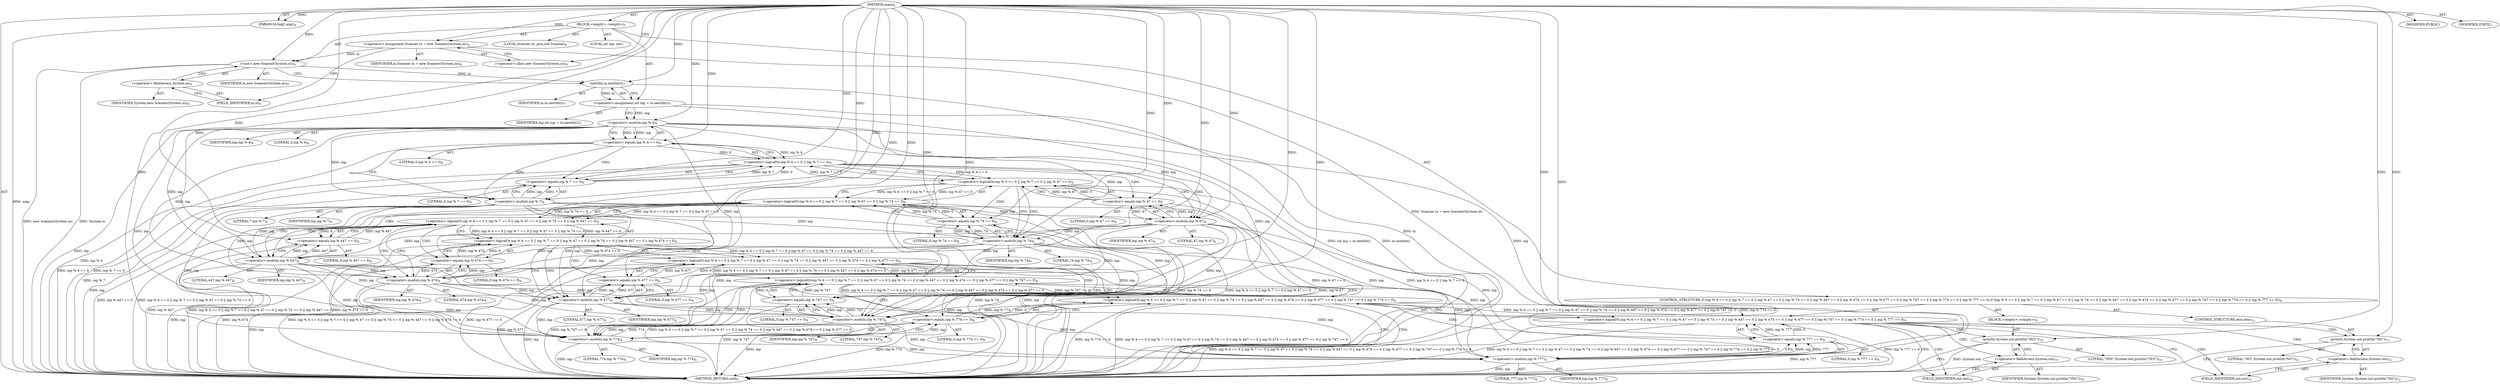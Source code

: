 digraph "main" {  
"19" [label = <(METHOD,main)<SUB>4</SUB>> ]
"20" [label = <(PARAM,String[] args)<SUB>4</SUB>> ]
"21" [label = <(BLOCK,&lt;empty&gt;,&lt;empty&gt;)<SUB>5</SUB>> ]
"4" [label = <(LOCAL,Scanner in: java.util.Scanner)<SUB>6</SUB>> ]
"22" [label = <(&lt;operator&gt;.assignment,Scanner in = new Scanner(System.in))<SUB>6</SUB>> ]
"23" [label = <(IDENTIFIER,in,Scanner in = new Scanner(System.in))<SUB>6</SUB>> ]
"24" [label = <(&lt;operator&gt;.alloc,new Scanner(System.in))<SUB>6</SUB>> ]
"25" [label = <(&lt;init&gt;,new Scanner(System.in))<SUB>6</SUB>> ]
"3" [label = <(IDENTIFIER,in,new Scanner(System.in))<SUB>6</SUB>> ]
"26" [label = <(&lt;operator&gt;.fieldAccess,System.in)<SUB>6</SUB>> ]
"27" [label = <(IDENTIFIER,System,new Scanner(System.in))<SUB>6</SUB>> ]
"28" [label = <(FIELD_IDENTIFIER,in,in)<SUB>6</SUB>> ]
"29" [label = <(LOCAL,int inp: int)<SUB>7</SUB>> ]
"30" [label = <(&lt;operator&gt;.assignment,int inp = in.nextInt())<SUB>7</SUB>> ]
"31" [label = <(IDENTIFIER,inp,int inp = in.nextInt())<SUB>7</SUB>> ]
"32" [label = <(nextInt,in.nextInt())<SUB>7</SUB>> ]
"33" [label = <(IDENTIFIER,in,in.nextInt())<SUB>7</SUB>> ]
"34" [label = <(CONTROL_STRUCTURE,if (inp % 4 == 0 || inp % 7 == 0 || inp % 47 == 0 || inp % 74 == 0 || inp % 447 == 0 || inp % 474 == 0 || inp % 477 == 0 || inp % 747 == 0 || inp % 774 == 0 || inp % 777 == 0),if (inp % 4 == 0 || inp % 7 == 0 || inp % 47 == 0 || inp % 74 == 0 || inp % 447 == 0 || inp % 474 == 0 || inp % 477 == 0 || inp % 747 == 0 || inp % 774 == 0 || inp % 777 == 0))<SUB>8</SUB>> ]
"35" [label = <(&lt;operator&gt;.logicalOr,inp % 4 == 0 || inp % 7 == 0 || inp % 47 == 0 || inp % 74 == 0 || inp % 447 == 0 || inp % 474 == 0 || inp % 477 == 0 || inp % 747 == 0 || inp % 774 == 0 || inp % 777 == 0)<SUB>8</SUB>> ]
"36" [label = <(&lt;operator&gt;.logicalOr,inp % 4 == 0 || inp % 7 == 0 || inp % 47 == 0 || inp % 74 == 0 || inp % 447 == 0 || inp % 474 == 0 || inp % 477 == 0 || inp % 747 == 0 || inp % 774 == 0)<SUB>8</SUB>> ]
"37" [label = <(&lt;operator&gt;.logicalOr,inp % 4 == 0 || inp % 7 == 0 || inp % 47 == 0 || inp % 74 == 0 || inp % 447 == 0 || inp % 474 == 0 || inp % 477 == 0 || inp % 747 == 0)<SUB>8</SUB>> ]
"38" [label = <(&lt;operator&gt;.logicalOr,inp % 4 == 0 || inp % 7 == 0 || inp % 47 == 0 || inp % 74 == 0 || inp % 447 == 0 || inp % 474 == 0 || inp % 477 == 0)<SUB>8</SUB>> ]
"39" [label = <(&lt;operator&gt;.logicalOr,inp % 4 == 0 || inp % 7 == 0 || inp % 47 == 0 || inp % 74 == 0 || inp % 447 == 0 || inp % 474 == 0)<SUB>8</SUB>> ]
"40" [label = <(&lt;operator&gt;.logicalOr,inp % 4 == 0 || inp % 7 == 0 || inp % 47 == 0 || inp % 74 == 0 || inp % 447 == 0)<SUB>8</SUB>> ]
"41" [label = <(&lt;operator&gt;.logicalOr,inp % 4 == 0 || inp % 7 == 0 || inp % 47 == 0 || inp % 74 == 0)<SUB>8</SUB>> ]
"42" [label = <(&lt;operator&gt;.logicalOr,inp % 4 == 0 || inp % 7 == 0 || inp % 47 == 0)<SUB>8</SUB>> ]
"43" [label = <(&lt;operator&gt;.logicalOr,inp % 4 == 0 || inp % 7 == 0)<SUB>8</SUB>> ]
"44" [label = <(&lt;operator&gt;.equals,inp % 4 == 0)<SUB>8</SUB>> ]
"45" [label = <(&lt;operator&gt;.modulo,inp % 4)<SUB>8</SUB>> ]
"46" [label = <(IDENTIFIER,inp,inp % 4)<SUB>8</SUB>> ]
"47" [label = <(LITERAL,4,inp % 4)<SUB>8</SUB>> ]
"48" [label = <(LITERAL,0,inp % 4 == 0)<SUB>8</SUB>> ]
"49" [label = <(&lt;operator&gt;.equals,inp % 7 == 0)<SUB>8</SUB>> ]
"50" [label = <(&lt;operator&gt;.modulo,inp % 7)<SUB>8</SUB>> ]
"51" [label = <(IDENTIFIER,inp,inp % 7)<SUB>8</SUB>> ]
"52" [label = <(LITERAL,7,inp % 7)<SUB>8</SUB>> ]
"53" [label = <(LITERAL,0,inp % 7 == 0)<SUB>8</SUB>> ]
"54" [label = <(&lt;operator&gt;.equals,inp % 47 == 0)<SUB>8</SUB>> ]
"55" [label = <(&lt;operator&gt;.modulo,inp % 47)<SUB>8</SUB>> ]
"56" [label = <(IDENTIFIER,inp,inp % 47)<SUB>8</SUB>> ]
"57" [label = <(LITERAL,47,inp % 47)<SUB>8</SUB>> ]
"58" [label = <(LITERAL,0,inp % 47 == 0)<SUB>8</SUB>> ]
"59" [label = <(&lt;operator&gt;.equals,inp % 74 == 0)<SUB>8</SUB>> ]
"60" [label = <(&lt;operator&gt;.modulo,inp % 74)<SUB>8</SUB>> ]
"61" [label = <(IDENTIFIER,inp,inp % 74)<SUB>8</SUB>> ]
"62" [label = <(LITERAL,74,inp % 74)<SUB>8</SUB>> ]
"63" [label = <(LITERAL,0,inp % 74 == 0)<SUB>8</SUB>> ]
"64" [label = <(&lt;operator&gt;.equals,inp % 447 == 0)<SUB>8</SUB>> ]
"65" [label = <(&lt;operator&gt;.modulo,inp % 447)<SUB>8</SUB>> ]
"66" [label = <(IDENTIFIER,inp,inp % 447)<SUB>8</SUB>> ]
"67" [label = <(LITERAL,447,inp % 447)<SUB>8</SUB>> ]
"68" [label = <(LITERAL,0,inp % 447 == 0)<SUB>8</SUB>> ]
"69" [label = <(&lt;operator&gt;.equals,inp % 474 == 0)<SUB>8</SUB>> ]
"70" [label = <(&lt;operator&gt;.modulo,inp % 474)<SUB>8</SUB>> ]
"71" [label = <(IDENTIFIER,inp,inp % 474)<SUB>8</SUB>> ]
"72" [label = <(LITERAL,474,inp % 474)<SUB>8</SUB>> ]
"73" [label = <(LITERAL,0,inp % 474 == 0)<SUB>8</SUB>> ]
"74" [label = <(&lt;operator&gt;.equals,inp % 477 == 0)<SUB>8</SUB>> ]
"75" [label = <(&lt;operator&gt;.modulo,inp % 477)<SUB>8</SUB>> ]
"76" [label = <(IDENTIFIER,inp,inp % 477)<SUB>8</SUB>> ]
"77" [label = <(LITERAL,477,inp % 477)<SUB>8</SUB>> ]
"78" [label = <(LITERAL,0,inp % 477 == 0)<SUB>8</SUB>> ]
"79" [label = <(&lt;operator&gt;.equals,inp % 747 == 0)<SUB>8</SUB>> ]
"80" [label = <(&lt;operator&gt;.modulo,inp % 747)<SUB>8</SUB>> ]
"81" [label = <(IDENTIFIER,inp,inp % 747)<SUB>8</SUB>> ]
"82" [label = <(LITERAL,747,inp % 747)<SUB>8</SUB>> ]
"83" [label = <(LITERAL,0,inp % 747 == 0)<SUB>8</SUB>> ]
"84" [label = <(&lt;operator&gt;.equals,inp % 774 == 0)<SUB>8</SUB>> ]
"85" [label = <(&lt;operator&gt;.modulo,inp % 774)<SUB>8</SUB>> ]
"86" [label = <(IDENTIFIER,inp,inp % 774)<SUB>8</SUB>> ]
"87" [label = <(LITERAL,774,inp % 774)<SUB>8</SUB>> ]
"88" [label = <(LITERAL,0,inp % 774 == 0)<SUB>8</SUB>> ]
"89" [label = <(&lt;operator&gt;.equals,inp % 777 == 0)<SUB>8</SUB>> ]
"90" [label = <(&lt;operator&gt;.modulo,inp % 777)<SUB>8</SUB>> ]
"91" [label = <(IDENTIFIER,inp,inp % 777)<SUB>8</SUB>> ]
"92" [label = <(LITERAL,777,inp % 777)<SUB>8</SUB>> ]
"93" [label = <(LITERAL,0,inp % 777 == 0)<SUB>8</SUB>> ]
"94" [label = <(BLOCK,&lt;empty&gt;,&lt;empty&gt;)<SUB>9</SUB>> ]
"95" [label = <(println,System.out.println(&quot;YES&quot;))<SUB>10</SUB>> ]
"96" [label = <(&lt;operator&gt;.fieldAccess,System.out)<SUB>10</SUB>> ]
"97" [label = <(IDENTIFIER,System,System.out.println(&quot;YES&quot;))<SUB>10</SUB>> ]
"98" [label = <(FIELD_IDENTIFIER,out,out)<SUB>10</SUB>> ]
"99" [label = <(LITERAL,&quot;YES&quot;,System.out.println(&quot;YES&quot;))<SUB>10</SUB>> ]
"100" [label = <(CONTROL_STRUCTURE,else,else)<SUB>12</SUB>> ]
"101" [label = <(println,System.out.println(&quot;NO&quot;))<SUB>12</SUB>> ]
"102" [label = <(&lt;operator&gt;.fieldAccess,System.out)<SUB>12</SUB>> ]
"103" [label = <(IDENTIFIER,System,System.out.println(&quot;NO&quot;))<SUB>12</SUB>> ]
"104" [label = <(FIELD_IDENTIFIER,out,out)<SUB>12</SUB>> ]
"105" [label = <(LITERAL,&quot;NO&quot;,System.out.println(&quot;NO&quot;))<SUB>12</SUB>> ]
"106" [label = <(MODIFIER,PUBLIC)> ]
"107" [label = <(MODIFIER,STATIC)> ]
"108" [label = <(METHOD_RETURN,void)<SUB>4</SUB>> ]
  "19" -> "20"  [ label = "AST: "] 
  "19" -> "21"  [ label = "AST: "] 
  "19" -> "106"  [ label = "AST: "] 
  "19" -> "107"  [ label = "AST: "] 
  "19" -> "108"  [ label = "AST: "] 
  "21" -> "4"  [ label = "AST: "] 
  "21" -> "22"  [ label = "AST: "] 
  "21" -> "25"  [ label = "AST: "] 
  "21" -> "29"  [ label = "AST: "] 
  "21" -> "30"  [ label = "AST: "] 
  "21" -> "34"  [ label = "AST: "] 
  "22" -> "23"  [ label = "AST: "] 
  "22" -> "24"  [ label = "AST: "] 
  "25" -> "3"  [ label = "AST: "] 
  "25" -> "26"  [ label = "AST: "] 
  "26" -> "27"  [ label = "AST: "] 
  "26" -> "28"  [ label = "AST: "] 
  "30" -> "31"  [ label = "AST: "] 
  "30" -> "32"  [ label = "AST: "] 
  "32" -> "33"  [ label = "AST: "] 
  "34" -> "35"  [ label = "AST: "] 
  "34" -> "94"  [ label = "AST: "] 
  "34" -> "100"  [ label = "AST: "] 
  "35" -> "36"  [ label = "AST: "] 
  "35" -> "89"  [ label = "AST: "] 
  "36" -> "37"  [ label = "AST: "] 
  "36" -> "84"  [ label = "AST: "] 
  "37" -> "38"  [ label = "AST: "] 
  "37" -> "79"  [ label = "AST: "] 
  "38" -> "39"  [ label = "AST: "] 
  "38" -> "74"  [ label = "AST: "] 
  "39" -> "40"  [ label = "AST: "] 
  "39" -> "69"  [ label = "AST: "] 
  "40" -> "41"  [ label = "AST: "] 
  "40" -> "64"  [ label = "AST: "] 
  "41" -> "42"  [ label = "AST: "] 
  "41" -> "59"  [ label = "AST: "] 
  "42" -> "43"  [ label = "AST: "] 
  "42" -> "54"  [ label = "AST: "] 
  "43" -> "44"  [ label = "AST: "] 
  "43" -> "49"  [ label = "AST: "] 
  "44" -> "45"  [ label = "AST: "] 
  "44" -> "48"  [ label = "AST: "] 
  "45" -> "46"  [ label = "AST: "] 
  "45" -> "47"  [ label = "AST: "] 
  "49" -> "50"  [ label = "AST: "] 
  "49" -> "53"  [ label = "AST: "] 
  "50" -> "51"  [ label = "AST: "] 
  "50" -> "52"  [ label = "AST: "] 
  "54" -> "55"  [ label = "AST: "] 
  "54" -> "58"  [ label = "AST: "] 
  "55" -> "56"  [ label = "AST: "] 
  "55" -> "57"  [ label = "AST: "] 
  "59" -> "60"  [ label = "AST: "] 
  "59" -> "63"  [ label = "AST: "] 
  "60" -> "61"  [ label = "AST: "] 
  "60" -> "62"  [ label = "AST: "] 
  "64" -> "65"  [ label = "AST: "] 
  "64" -> "68"  [ label = "AST: "] 
  "65" -> "66"  [ label = "AST: "] 
  "65" -> "67"  [ label = "AST: "] 
  "69" -> "70"  [ label = "AST: "] 
  "69" -> "73"  [ label = "AST: "] 
  "70" -> "71"  [ label = "AST: "] 
  "70" -> "72"  [ label = "AST: "] 
  "74" -> "75"  [ label = "AST: "] 
  "74" -> "78"  [ label = "AST: "] 
  "75" -> "76"  [ label = "AST: "] 
  "75" -> "77"  [ label = "AST: "] 
  "79" -> "80"  [ label = "AST: "] 
  "79" -> "83"  [ label = "AST: "] 
  "80" -> "81"  [ label = "AST: "] 
  "80" -> "82"  [ label = "AST: "] 
  "84" -> "85"  [ label = "AST: "] 
  "84" -> "88"  [ label = "AST: "] 
  "85" -> "86"  [ label = "AST: "] 
  "85" -> "87"  [ label = "AST: "] 
  "89" -> "90"  [ label = "AST: "] 
  "89" -> "93"  [ label = "AST: "] 
  "90" -> "91"  [ label = "AST: "] 
  "90" -> "92"  [ label = "AST: "] 
  "94" -> "95"  [ label = "AST: "] 
  "95" -> "96"  [ label = "AST: "] 
  "95" -> "99"  [ label = "AST: "] 
  "96" -> "97"  [ label = "AST: "] 
  "96" -> "98"  [ label = "AST: "] 
  "100" -> "101"  [ label = "AST: "] 
  "101" -> "102"  [ label = "AST: "] 
  "101" -> "105"  [ label = "AST: "] 
  "102" -> "103"  [ label = "AST: "] 
  "102" -> "104"  [ label = "AST: "] 
  "22" -> "28"  [ label = "CFG: "] 
  "25" -> "32"  [ label = "CFG: "] 
  "30" -> "45"  [ label = "CFG: "] 
  "24" -> "22"  [ label = "CFG: "] 
  "26" -> "25"  [ label = "CFG: "] 
  "32" -> "30"  [ label = "CFG: "] 
  "35" -> "98"  [ label = "CFG: "] 
  "35" -> "104"  [ label = "CFG: "] 
  "28" -> "26"  [ label = "CFG: "] 
  "36" -> "35"  [ label = "CFG: "] 
  "36" -> "90"  [ label = "CFG: "] 
  "89" -> "35"  [ label = "CFG: "] 
  "95" -> "108"  [ label = "CFG: "] 
  "101" -> "108"  [ label = "CFG: "] 
  "37" -> "36"  [ label = "CFG: "] 
  "37" -> "85"  [ label = "CFG: "] 
  "84" -> "36"  [ label = "CFG: "] 
  "90" -> "89"  [ label = "CFG: "] 
  "96" -> "95"  [ label = "CFG: "] 
  "102" -> "101"  [ label = "CFG: "] 
  "38" -> "37"  [ label = "CFG: "] 
  "38" -> "80"  [ label = "CFG: "] 
  "79" -> "37"  [ label = "CFG: "] 
  "85" -> "84"  [ label = "CFG: "] 
  "98" -> "96"  [ label = "CFG: "] 
  "104" -> "102"  [ label = "CFG: "] 
  "39" -> "38"  [ label = "CFG: "] 
  "39" -> "75"  [ label = "CFG: "] 
  "74" -> "38"  [ label = "CFG: "] 
  "80" -> "79"  [ label = "CFG: "] 
  "40" -> "39"  [ label = "CFG: "] 
  "40" -> "70"  [ label = "CFG: "] 
  "69" -> "39"  [ label = "CFG: "] 
  "75" -> "74"  [ label = "CFG: "] 
  "41" -> "40"  [ label = "CFG: "] 
  "41" -> "65"  [ label = "CFG: "] 
  "64" -> "40"  [ label = "CFG: "] 
  "70" -> "69"  [ label = "CFG: "] 
  "42" -> "41"  [ label = "CFG: "] 
  "42" -> "60"  [ label = "CFG: "] 
  "59" -> "41"  [ label = "CFG: "] 
  "65" -> "64"  [ label = "CFG: "] 
  "43" -> "42"  [ label = "CFG: "] 
  "43" -> "55"  [ label = "CFG: "] 
  "54" -> "42"  [ label = "CFG: "] 
  "60" -> "59"  [ label = "CFG: "] 
  "44" -> "43"  [ label = "CFG: "] 
  "44" -> "50"  [ label = "CFG: "] 
  "49" -> "43"  [ label = "CFG: "] 
  "55" -> "54"  [ label = "CFG: "] 
  "45" -> "44"  [ label = "CFG: "] 
  "50" -> "49"  [ label = "CFG: "] 
  "19" -> "24"  [ label = "CFG: "] 
  "20" -> "108"  [ label = "DDG: args"] 
  "22" -> "108"  [ label = "DDG: Scanner in = new Scanner(System.in)"] 
  "25" -> "108"  [ label = "DDG: System.in"] 
  "25" -> "108"  [ label = "DDG: new Scanner(System.in)"] 
  "32" -> "108"  [ label = "DDG: in"] 
  "30" -> "108"  [ label = "DDG: in.nextInt()"] 
  "30" -> "108"  [ label = "DDG: int inp = in.nextInt()"] 
  "45" -> "108"  [ label = "DDG: inp"] 
  "44" -> "108"  [ label = "DDG: inp % 4"] 
  "43" -> "108"  [ label = "DDG: inp % 4 == 0"] 
  "50" -> "108"  [ label = "DDG: inp"] 
  "49" -> "108"  [ label = "DDG: inp % 7"] 
  "43" -> "108"  [ label = "DDG: inp % 7 == 0"] 
  "42" -> "108"  [ label = "DDG: inp % 4 == 0 || inp % 7 == 0"] 
  "55" -> "108"  [ label = "DDG: inp"] 
  "54" -> "108"  [ label = "DDG: inp % 47"] 
  "42" -> "108"  [ label = "DDG: inp % 47 == 0"] 
  "41" -> "108"  [ label = "DDG: inp % 4 == 0 || inp % 7 == 0 || inp % 47 == 0"] 
  "60" -> "108"  [ label = "DDG: inp"] 
  "59" -> "108"  [ label = "DDG: inp % 74"] 
  "41" -> "108"  [ label = "DDG: inp % 74 == 0"] 
  "40" -> "108"  [ label = "DDG: inp % 4 == 0 || inp % 7 == 0 || inp % 47 == 0 || inp % 74 == 0"] 
  "65" -> "108"  [ label = "DDG: inp"] 
  "64" -> "108"  [ label = "DDG: inp % 447"] 
  "40" -> "108"  [ label = "DDG: inp % 447 == 0"] 
  "39" -> "108"  [ label = "DDG: inp % 4 == 0 || inp % 7 == 0 || inp % 47 == 0 || inp % 74 == 0 || inp % 447 == 0"] 
  "70" -> "108"  [ label = "DDG: inp"] 
  "69" -> "108"  [ label = "DDG: inp % 474"] 
  "39" -> "108"  [ label = "DDG: inp % 474 == 0"] 
  "38" -> "108"  [ label = "DDG: inp % 4 == 0 || inp % 7 == 0 || inp % 47 == 0 || inp % 74 == 0 || inp % 447 == 0 || inp % 474 == 0"] 
  "75" -> "108"  [ label = "DDG: inp"] 
  "74" -> "108"  [ label = "DDG: inp % 477"] 
  "38" -> "108"  [ label = "DDG: inp % 477 == 0"] 
  "37" -> "108"  [ label = "DDG: inp % 4 == 0 || inp % 7 == 0 || inp % 47 == 0 || inp % 74 == 0 || inp % 447 == 0 || inp % 474 == 0 || inp % 477 == 0"] 
  "80" -> "108"  [ label = "DDG: inp"] 
  "79" -> "108"  [ label = "DDG: inp % 747"] 
  "37" -> "108"  [ label = "DDG: inp % 747 == 0"] 
  "36" -> "108"  [ label = "DDG: inp % 4 == 0 || inp % 7 == 0 || inp % 47 == 0 || inp % 74 == 0 || inp % 447 == 0 || inp % 474 == 0 || inp % 477 == 0 || inp % 747 == 0"] 
  "85" -> "108"  [ label = "DDG: inp"] 
  "84" -> "108"  [ label = "DDG: inp % 774"] 
  "36" -> "108"  [ label = "DDG: inp % 774 == 0"] 
  "35" -> "108"  [ label = "DDG: inp % 4 == 0 || inp % 7 == 0 || inp % 47 == 0 || inp % 74 == 0 || inp % 447 == 0 || inp % 474 == 0 || inp % 477 == 0 || inp % 747 == 0 || inp % 774 == 0"] 
  "90" -> "108"  [ label = "DDG: inp"] 
  "89" -> "108"  [ label = "DDG: inp % 777"] 
  "35" -> "108"  [ label = "DDG: inp % 777 == 0"] 
  "35" -> "108"  [ label = "DDG: inp % 4 == 0 || inp % 7 == 0 || inp % 47 == 0 || inp % 74 == 0 || inp % 447 == 0 || inp % 474 == 0 || inp % 477 == 0 || inp % 747 == 0 || inp % 774 == 0 || inp % 777 == 0"] 
  "95" -> "108"  [ label = "DDG: System.out"] 
  "19" -> "20"  [ label = "DDG: "] 
  "19" -> "22"  [ label = "DDG: "] 
  "32" -> "30"  [ label = "DDG: in"] 
  "22" -> "25"  [ label = "DDG: in"] 
  "19" -> "25"  [ label = "DDG: "] 
  "25" -> "32"  [ label = "DDG: in"] 
  "19" -> "32"  [ label = "DDG: "] 
  "36" -> "35"  [ label = "DDG: inp % 4 == 0 || inp % 7 == 0 || inp % 47 == 0 || inp % 74 == 0 || inp % 447 == 0 || inp % 474 == 0 || inp % 477 == 0 || inp % 747 == 0"] 
  "36" -> "35"  [ label = "DDG: inp % 774 == 0"] 
  "89" -> "35"  [ label = "DDG: inp % 777"] 
  "89" -> "35"  [ label = "DDG: 0"] 
  "37" -> "36"  [ label = "DDG: inp % 4 == 0 || inp % 7 == 0 || inp % 47 == 0 || inp % 74 == 0 || inp % 447 == 0 || inp % 474 == 0 || inp % 477 == 0"] 
  "37" -> "36"  [ label = "DDG: inp % 747 == 0"] 
  "84" -> "36"  [ label = "DDG: inp % 774"] 
  "84" -> "36"  [ label = "DDG: 0"] 
  "90" -> "89"  [ label = "DDG: inp"] 
  "90" -> "89"  [ label = "DDG: 777"] 
  "19" -> "89"  [ label = "DDG: "] 
  "19" -> "95"  [ label = "DDG: "] 
  "19" -> "101"  [ label = "DDG: "] 
  "38" -> "37"  [ label = "DDG: inp % 4 == 0 || inp % 7 == 0 || inp % 47 == 0 || inp % 74 == 0 || inp % 447 == 0 || inp % 474 == 0"] 
  "38" -> "37"  [ label = "DDG: inp % 477 == 0"] 
  "79" -> "37"  [ label = "DDG: inp % 747"] 
  "79" -> "37"  [ label = "DDG: 0"] 
  "85" -> "84"  [ label = "DDG: inp"] 
  "85" -> "84"  [ label = "DDG: 774"] 
  "19" -> "84"  [ label = "DDG: "] 
  "45" -> "90"  [ label = "DDG: inp"] 
  "50" -> "90"  [ label = "DDG: inp"] 
  "55" -> "90"  [ label = "DDG: inp"] 
  "60" -> "90"  [ label = "DDG: inp"] 
  "65" -> "90"  [ label = "DDG: inp"] 
  "70" -> "90"  [ label = "DDG: inp"] 
  "75" -> "90"  [ label = "DDG: inp"] 
  "80" -> "90"  [ label = "DDG: inp"] 
  "85" -> "90"  [ label = "DDG: inp"] 
  "19" -> "90"  [ label = "DDG: "] 
  "39" -> "38"  [ label = "DDG: inp % 4 == 0 || inp % 7 == 0 || inp % 47 == 0 || inp % 74 == 0 || inp % 447 == 0"] 
  "39" -> "38"  [ label = "DDG: inp % 474 == 0"] 
  "74" -> "38"  [ label = "DDG: inp % 477"] 
  "74" -> "38"  [ label = "DDG: 0"] 
  "80" -> "79"  [ label = "DDG: inp"] 
  "80" -> "79"  [ label = "DDG: 747"] 
  "19" -> "79"  [ label = "DDG: "] 
  "45" -> "85"  [ label = "DDG: inp"] 
  "50" -> "85"  [ label = "DDG: inp"] 
  "55" -> "85"  [ label = "DDG: inp"] 
  "60" -> "85"  [ label = "DDG: inp"] 
  "65" -> "85"  [ label = "DDG: inp"] 
  "70" -> "85"  [ label = "DDG: inp"] 
  "75" -> "85"  [ label = "DDG: inp"] 
  "80" -> "85"  [ label = "DDG: inp"] 
  "19" -> "85"  [ label = "DDG: "] 
  "40" -> "39"  [ label = "DDG: inp % 4 == 0 || inp % 7 == 0 || inp % 47 == 0 || inp % 74 == 0"] 
  "40" -> "39"  [ label = "DDG: inp % 447 == 0"] 
  "69" -> "39"  [ label = "DDG: inp % 474"] 
  "69" -> "39"  [ label = "DDG: 0"] 
  "75" -> "74"  [ label = "DDG: inp"] 
  "75" -> "74"  [ label = "DDG: 477"] 
  "19" -> "74"  [ label = "DDG: "] 
  "45" -> "80"  [ label = "DDG: inp"] 
  "50" -> "80"  [ label = "DDG: inp"] 
  "55" -> "80"  [ label = "DDG: inp"] 
  "60" -> "80"  [ label = "DDG: inp"] 
  "65" -> "80"  [ label = "DDG: inp"] 
  "70" -> "80"  [ label = "DDG: inp"] 
  "75" -> "80"  [ label = "DDG: inp"] 
  "19" -> "80"  [ label = "DDG: "] 
  "41" -> "40"  [ label = "DDG: inp % 4 == 0 || inp % 7 == 0 || inp % 47 == 0"] 
  "41" -> "40"  [ label = "DDG: inp % 74 == 0"] 
  "64" -> "40"  [ label = "DDG: inp % 447"] 
  "64" -> "40"  [ label = "DDG: 0"] 
  "70" -> "69"  [ label = "DDG: inp"] 
  "70" -> "69"  [ label = "DDG: 474"] 
  "19" -> "69"  [ label = "DDG: "] 
  "45" -> "75"  [ label = "DDG: inp"] 
  "50" -> "75"  [ label = "DDG: inp"] 
  "55" -> "75"  [ label = "DDG: inp"] 
  "60" -> "75"  [ label = "DDG: inp"] 
  "65" -> "75"  [ label = "DDG: inp"] 
  "70" -> "75"  [ label = "DDG: inp"] 
  "19" -> "75"  [ label = "DDG: "] 
  "42" -> "41"  [ label = "DDG: inp % 4 == 0 || inp % 7 == 0"] 
  "42" -> "41"  [ label = "DDG: inp % 47 == 0"] 
  "59" -> "41"  [ label = "DDG: inp % 74"] 
  "59" -> "41"  [ label = "DDG: 0"] 
  "65" -> "64"  [ label = "DDG: inp"] 
  "65" -> "64"  [ label = "DDG: 447"] 
  "19" -> "64"  [ label = "DDG: "] 
  "45" -> "70"  [ label = "DDG: inp"] 
  "50" -> "70"  [ label = "DDG: inp"] 
  "55" -> "70"  [ label = "DDG: inp"] 
  "60" -> "70"  [ label = "DDG: inp"] 
  "65" -> "70"  [ label = "DDG: inp"] 
  "19" -> "70"  [ label = "DDG: "] 
  "43" -> "42"  [ label = "DDG: inp % 4 == 0"] 
  "43" -> "42"  [ label = "DDG: inp % 7 == 0"] 
  "54" -> "42"  [ label = "DDG: inp % 47"] 
  "54" -> "42"  [ label = "DDG: 0"] 
  "60" -> "59"  [ label = "DDG: inp"] 
  "60" -> "59"  [ label = "DDG: 74"] 
  "19" -> "59"  [ label = "DDG: "] 
  "45" -> "65"  [ label = "DDG: inp"] 
  "50" -> "65"  [ label = "DDG: inp"] 
  "55" -> "65"  [ label = "DDG: inp"] 
  "60" -> "65"  [ label = "DDG: inp"] 
  "19" -> "65"  [ label = "DDG: "] 
  "44" -> "43"  [ label = "DDG: inp % 4"] 
  "44" -> "43"  [ label = "DDG: 0"] 
  "49" -> "43"  [ label = "DDG: inp % 7"] 
  "49" -> "43"  [ label = "DDG: 0"] 
  "55" -> "54"  [ label = "DDG: inp"] 
  "55" -> "54"  [ label = "DDG: 47"] 
  "19" -> "54"  [ label = "DDG: "] 
  "45" -> "60"  [ label = "DDG: inp"] 
  "50" -> "60"  [ label = "DDG: inp"] 
  "55" -> "60"  [ label = "DDG: inp"] 
  "19" -> "60"  [ label = "DDG: "] 
  "45" -> "44"  [ label = "DDG: inp"] 
  "45" -> "44"  [ label = "DDG: 4"] 
  "19" -> "44"  [ label = "DDG: "] 
  "50" -> "49"  [ label = "DDG: inp"] 
  "50" -> "49"  [ label = "DDG: 7"] 
  "19" -> "49"  [ label = "DDG: "] 
  "45" -> "55"  [ label = "DDG: inp"] 
  "50" -> "55"  [ label = "DDG: inp"] 
  "19" -> "55"  [ label = "DDG: "] 
  "30" -> "45"  [ label = "DDG: inp"] 
  "19" -> "45"  [ label = "DDG: "] 
  "45" -> "50"  [ label = "DDG: inp"] 
  "19" -> "50"  [ label = "DDG: "] 
  "35" -> "96"  [ label = "CDG: "] 
  "35" -> "98"  [ label = "CDG: "] 
  "35" -> "102"  [ label = "CDG: "] 
  "35" -> "104"  [ label = "CDG: "] 
  "35" -> "95"  [ label = "CDG: "] 
  "35" -> "101"  [ label = "CDG: "] 
  "36" -> "89"  [ label = "CDG: "] 
  "36" -> "90"  [ label = "CDG: "] 
  "37" -> "84"  [ label = "CDG: "] 
  "37" -> "85"  [ label = "CDG: "] 
  "38" -> "79"  [ label = "CDG: "] 
  "38" -> "80"  [ label = "CDG: "] 
  "39" -> "75"  [ label = "CDG: "] 
  "39" -> "74"  [ label = "CDG: "] 
  "40" -> "69"  [ label = "CDG: "] 
  "40" -> "70"  [ label = "CDG: "] 
  "41" -> "64"  [ label = "CDG: "] 
  "41" -> "65"  [ label = "CDG: "] 
  "42" -> "60"  [ label = "CDG: "] 
  "42" -> "59"  [ label = "CDG: "] 
  "43" -> "54"  [ label = "CDG: "] 
  "43" -> "55"  [ label = "CDG: "] 
  "44" -> "49"  [ label = "CDG: "] 
  "44" -> "50"  [ label = "CDG: "] 
}
